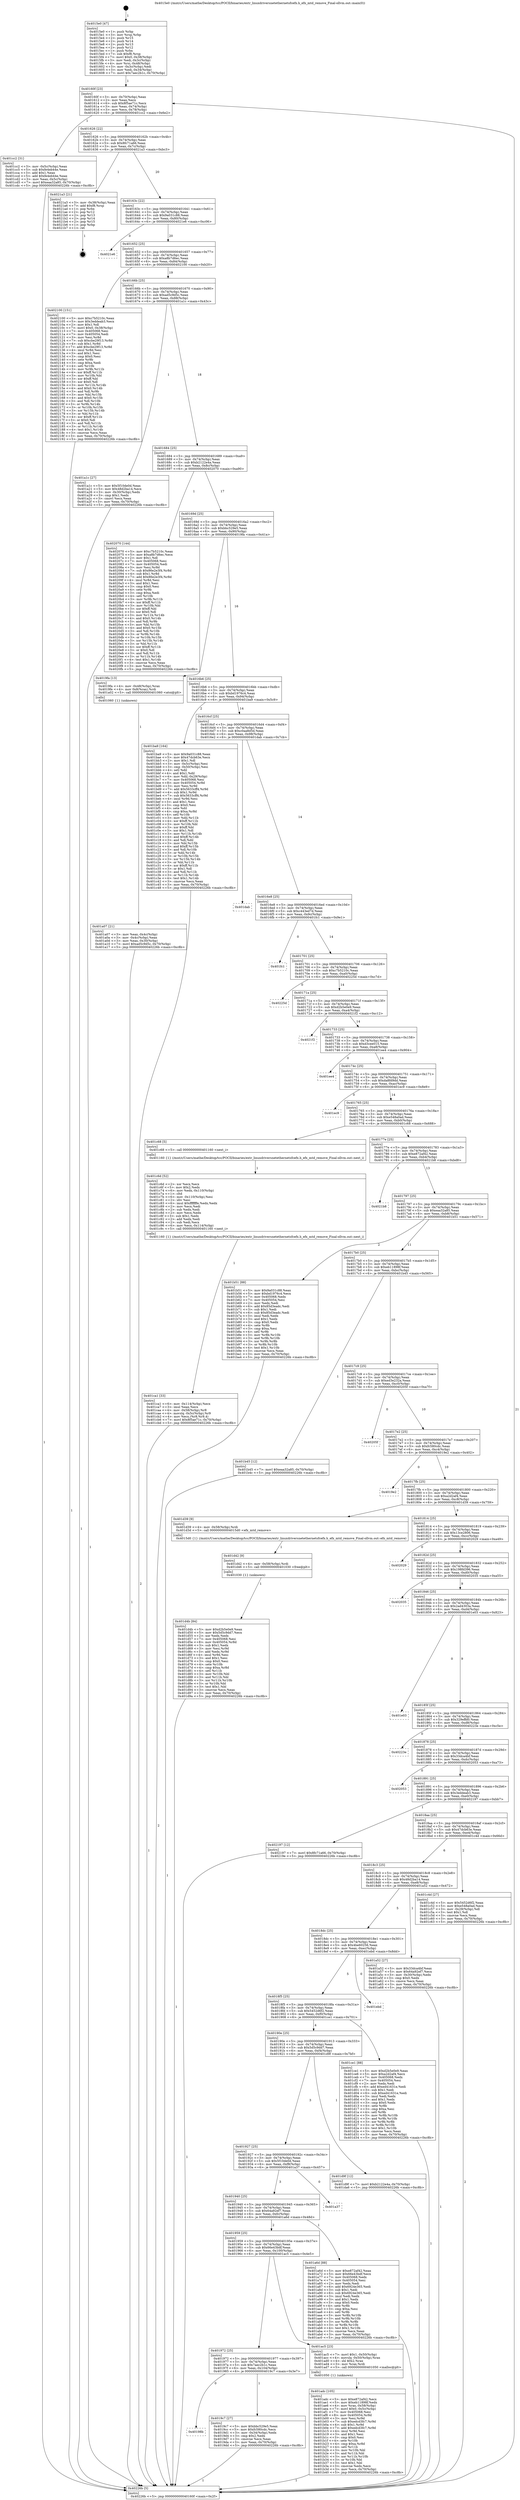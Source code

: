 digraph "0x4015e0" {
  label = "0x4015e0 (/mnt/c/Users/mathe/Desktop/tcc/POCII/binaries/extr_linuxdriversnetethernetsfcefx.h_efx_mtd_remove_Final-ollvm.out::main(0))"
  labelloc = "t"
  node[shape=record]

  Entry [label="",width=0.3,height=0.3,shape=circle,fillcolor=black,style=filled]
  "0x40160f" [label="{
     0x40160f [23]\l
     | [instrs]\l
     &nbsp;&nbsp;0x40160f \<+3\>: mov -0x70(%rbp),%eax\l
     &nbsp;&nbsp;0x401612 \<+2\>: mov %eax,%ecx\l
     &nbsp;&nbsp;0x401614 \<+6\>: sub $0x8f5ae71c,%ecx\l
     &nbsp;&nbsp;0x40161a \<+3\>: mov %eax,-0x74(%rbp)\l
     &nbsp;&nbsp;0x40161d \<+3\>: mov %ecx,-0x78(%rbp)\l
     &nbsp;&nbsp;0x401620 \<+6\>: je 0000000000401cc2 \<main+0x6e2\>\l
  }"]
  "0x401cc2" [label="{
     0x401cc2 [31]\l
     | [instrs]\l
     &nbsp;&nbsp;0x401cc2 \<+3\>: mov -0x5c(%rbp),%eax\l
     &nbsp;&nbsp;0x401cc5 \<+5\>: sub $0xfe4eb44e,%eax\l
     &nbsp;&nbsp;0x401cca \<+3\>: add $0x1,%eax\l
     &nbsp;&nbsp;0x401ccd \<+5\>: add $0xfe4eb44e,%eax\l
     &nbsp;&nbsp;0x401cd2 \<+3\>: mov %eax,-0x5c(%rbp)\l
     &nbsp;&nbsp;0x401cd5 \<+7\>: movl $0xeaa32a85,-0x70(%rbp)\l
     &nbsp;&nbsp;0x401cdc \<+5\>: jmp 000000000040226b \<main+0xc8b\>\l
  }"]
  "0x401626" [label="{
     0x401626 [22]\l
     | [instrs]\l
     &nbsp;&nbsp;0x401626 \<+5\>: jmp 000000000040162b \<main+0x4b\>\l
     &nbsp;&nbsp;0x40162b \<+3\>: mov -0x74(%rbp),%eax\l
     &nbsp;&nbsp;0x40162e \<+5\>: sub $0x8fc71a66,%eax\l
     &nbsp;&nbsp;0x401633 \<+3\>: mov %eax,-0x7c(%rbp)\l
     &nbsp;&nbsp;0x401636 \<+6\>: je 00000000004021a3 \<main+0xbc3\>\l
  }"]
  Exit [label="",width=0.3,height=0.3,shape=circle,fillcolor=black,style=filled,peripheries=2]
  "0x4021a3" [label="{
     0x4021a3 [21]\l
     | [instrs]\l
     &nbsp;&nbsp;0x4021a3 \<+3\>: mov -0x38(%rbp),%eax\l
     &nbsp;&nbsp;0x4021a6 \<+7\>: add $0xf8,%rsp\l
     &nbsp;&nbsp;0x4021ad \<+1\>: pop %rbx\l
     &nbsp;&nbsp;0x4021ae \<+2\>: pop %r12\l
     &nbsp;&nbsp;0x4021b0 \<+2\>: pop %r13\l
     &nbsp;&nbsp;0x4021b2 \<+2\>: pop %r14\l
     &nbsp;&nbsp;0x4021b4 \<+2\>: pop %r15\l
     &nbsp;&nbsp;0x4021b6 \<+1\>: pop %rbp\l
     &nbsp;&nbsp;0x4021b7 \<+1\>: ret\l
  }"]
  "0x40163c" [label="{
     0x40163c [22]\l
     | [instrs]\l
     &nbsp;&nbsp;0x40163c \<+5\>: jmp 0000000000401641 \<main+0x61\>\l
     &nbsp;&nbsp;0x401641 \<+3\>: mov -0x74(%rbp),%eax\l
     &nbsp;&nbsp;0x401644 \<+5\>: sub $0x9a031c88,%eax\l
     &nbsp;&nbsp;0x401649 \<+3\>: mov %eax,-0x80(%rbp)\l
     &nbsp;&nbsp;0x40164c \<+6\>: je 00000000004021e6 \<main+0xc06\>\l
  }"]
  "0x401d4b" [label="{
     0x401d4b [84]\l
     | [instrs]\l
     &nbsp;&nbsp;0x401d4b \<+5\>: mov $0xd2b5e0e9,%eax\l
     &nbsp;&nbsp;0x401d50 \<+5\>: mov $0x5d5c9dd7,%ecx\l
     &nbsp;&nbsp;0x401d55 \<+2\>: xor %edx,%edx\l
     &nbsp;&nbsp;0x401d57 \<+7\>: mov 0x405068,%esi\l
     &nbsp;&nbsp;0x401d5e \<+8\>: mov 0x405054,%r8d\l
     &nbsp;&nbsp;0x401d66 \<+3\>: sub $0x1,%edx\l
     &nbsp;&nbsp;0x401d69 \<+3\>: mov %esi,%r9d\l
     &nbsp;&nbsp;0x401d6c \<+3\>: add %edx,%r9d\l
     &nbsp;&nbsp;0x401d6f \<+4\>: imul %r9d,%esi\l
     &nbsp;&nbsp;0x401d73 \<+3\>: and $0x1,%esi\l
     &nbsp;&nbsp;0x401d76 \<+3\>: cmp $0x0,%esi\l
     &nbsp;&nbsp;0x401d79 \<+4\>: sete %r10b\l
     &nbsp;&nbsp;0x401d7d \<+4\>: cmp $0xa,%r8d\l
     &nbsp;&nbsp;0x401d81 \<+4\>: setl %r11b\l
     &nbsp;&nbsp;0x401d85 \<+3\>: mov %r10b,%bl\l
     &nbsp;&nbsp;0x401d88 \<+3\>: and %r11b,%bl\l
     &nbsp;&nbsp;0x401d8b \<+3\>: xor %r11b,%r10b\l
     &nbsp;&nbsp;0x401d8e \<+3\>: or %r10b,%bl\l
     &nbsp;&nbsp;0x401d91 \<+3\>: test $0x1,%bl\l
     &nbsp;&nbsp;0x401d94 \<+3\>: cmovne %ecx,%eax\l
     &nbsp;&nbsp;0x401d97 \<+3\>: mov %eax,-0x70(%rbp)\l
     &nbsp;&nbsp;0x401d9a \<+5\>: jmp 000000000040226b \<main+0xc8b\>\l
  }"]
  "0x4021e6" [label="{
     0x4021e6\l
  }", style=dashed]
  "0x401652" [label="{
     0x401652 [25]\l
     | [instrs]\l
     &nbsp;&nbsp;0x401652 \<+5\>: jmp 0000000000401657 \<main+0x77\>\l
     &nbsp;&nbsp;0x401657 \<+3\>: mov -0x74(%rbp),%eax\l
     &nbsp;&nbsp;0x40165a \<+5\>: sub $0xa8b7d6ec,%eax\l
     &nbsp;&nbsp;0x40165f \<+6\>: mov %eax,-0x84(%rbp)\l
     &nbsp;&nbsp;0x401665 \<+6\>: je 0000000000402100 \<main+0xb20\>\l
  }"]
  "0x401d42" [label="{
     0x401d42 [9]\l
     | [instrs]\l
     &nbsp;&nbsp;0x401d42 \<+4\>: mov -0x58(%rbp),%rdi\l
     &nbsp;&nbsp;0x401d46 \<+5\>: call 0000000000401030 \<free@plt\>\l
     | [calls]\l
     &nbsp;&nbsp;0x401030 \{1\} (unknown)\l
  }"]
  "0x402100" [label="{
     0x402100 [151]\l
     | [instrs]\l
     &nbsp;&nbsp;0x402100 \<+5\>: mov $0xc7b5210c,%eax\l
     &nbsp;&nbsp;0x402105 \<+5\>: mov $0x3eddeab3,%ecx\l
     &nbsp;&nbsp;0x40210a \<+2\>: mov $0x1,%dl\l
     &nbsp;&nbsp;0x40210c \<+7\>: movl $0x0,-0x38(%rbp)\l
     &nbsp;&nbsp;0x402113 \<+7\>: mov 0x405068,%esi\l
     &nbsp;&nbsp;0x40211a \<+7\>: mov 0x405054,%edi\l
     &nbsp;&nbsp;0x402121 \<+3\>: mov %esi,%r8d\l
     &nbsp;&nbsp;0x402124 \<+7\>: sub $0xcbe29f13,%r8d\l
     &nbsp;&nbsp;0x40212b \<+4\>: sub $0x1,%r8d\l
     &nbsp;&nbsp;0x40212f \<+7\>: add $0xcbe29f13,%r8d\l
     &nbsp;&nbsp;0x402136 \<+4\>: imul %r8d,%esi\l
     &nbsp;&nbsp;0x40213a \<+3\>: and $0x1,%esi\l
     &nbsp;&nbsp;0x40213d \<+3\>: cmp $0x0,%esi\l
     &nbsp;&nbsp;0x402140 \<+4\>: sete %r9b\l
     &nbsp;&nbsp;0x402144 \<+3\>: cmp $0xa,%edi\l
     &nbsp;&nbsp;0x402147 \<+4\>: setl %r10b\l
     &nbsp;&nbsp;0x40214b \<+3\>: mov %r9b,%r11b\l
     &nbsp;&nbsp;0x40214e \<+4\>: xor $0xff,%r11b\l
     &nbsp;&nbsp;0x402152 \<+3\>: mov %r10b,%bl\l
     &nbsp;&nbsp;0x402155 \<+3\>: xor $0xff,%bl\l
     &nbsp;&nbsp;0x402158 \<+3\>: xor $0x0,%dl\l
     &nbsp;&nbsp;0x40215b \<+3\>: mov %r11b,%r14b\l
     &nbsp;&nbsp;0x40215e \<+4\>: and $0x0,%r14b\l
     &nbsp;&nbsp;0x402162 \<+3\>: and %dl,%r9b\l
     &nbsp;&nbsp;0x402165 \<+3\>: mov %bl,%r15b\l
     &nbsp;&nbsp;0x402168 \<+4\>: and $0x0,%r15b\l
     &nbsp;&nbsp;0x40216c \<+3\>: and %dl,%r10b\l
     &nbsp;&nbsp;0x40216f \<+3\>: or %r9b,%r14b\l
     &nbsp;&nbsp;0x402172 \<+3\>: or %r10b,%r15b\l
     &nbsp;&nbsp;0x402175 \<+3\>: xor %r15b,%r14b\l
     &nbsp;&nbsp;0x402178 \<+3\>: or %bl,%r11b\l
     &nbsp;&nbsp;0x40217b \<+4\>: xor $0xff,%r11b\l
     &nbsp;&nbsp;0x40217f \<+3\>: or $0x0,%dl\l
     &nbsp;&nbsp;0x402182 \<+3\>: and %dl,%r11b\l
     &nbsp;&nbsp;0x402185 \<+3\>: or %r11b,%r14b\l
     &nbsp;&nbsp;0x402188 \<+4\>: test $0x1,%r14b\l
     &nbsp;&nbsp;0x40218c \<+3\>: cmovne %ecx,%eax\l
     &nbsp;&nbsp;0x40218f \<+3\>: mov %eax,-0x70(%rbp)\l
     &nbsp;&nbsp;0x402192 \<+5\>: jmp 000000000040226b \<main+0xc8b\>\l
  }"]
  "0x40166b" [label="{
     0x40166b [25]\l
     | [instrs]\l
     &nbsp;&nbsp;0x40166b \<+5\>: jmp 0000000000401670 \<main+0x90\>\l
     &nbsp;&nbsp;0x401670 \<+3\>: mov -0x74(%rbp),%eax\l
     &nbsp;&nbsp;0x401673 \<+5\>: sub $0xad5c9d5c,%eax\l
     &nbsp;&nbsp;0x401678 \<+6\>: mov %eax,-0x88(%rbp)\l
     &nbsp;&nbsp;0x40167e \<+6\>: je 0000000000401a1c \<main+0x43c\>\l
  }"]
  "0x401ca1" [label="{
     0x401ca1 [33]\l
     | [instrs]\l
     &nbsp;&nbsp;0x401ca1 \<+6\>: mov -0x114(%rbp),%ecx\l
     &nbsp;&nbsp;0x401ca7 \<+3\>: imul %eax,%ecx\l
     &nbsp;&nbsp;0x401caa \<+4\>: mov -0x58(%rbp),%r8\l
     &nbsp;&nbsp;0x401cae \<+4\>: movslq -0x5c(%rbp),%r9\l
     &nbsp;&nbsp;0x401cb2 \<+4\>: mov %ecx,(%r8,%r9,4)\l
     &nbsp;&nbsp;0x401cb6 \<+7\>: movl $0x8f5ae71c,-0x70(%rbp)\l
     &nbsp;&nbsp;0x401cbd \<+5\>: jmp 000000000040226b \<main+0xc8b\>\l
  }"]
  "0x401a1c" [label="{
     0x401a1c [27]\l
     | [instrs]\l
     &nbsp;&nbsp;0x401a1c \<+5\>: mov $0x5f10de0d,%eax\l
     &nbsp;&nbsp;0x401a21 \<+5\>: mov $0x48d2ba14,%ecx\l
     &nbsp;&nbsp;0x401a26 \<+3\>: mov -0x30(%rbp),%edx\l
     &nbsp;&nbsp;0x401a29 \<+3\>: cmp $0x1,%edx\l
     &nbsp;&nbsp;0x401a2c \<+3\>: cmovl %ecx,%eax\l
     &nbsp;&nbsp;0x401a2f \<+3\>: mov %eax,-0x70(%rbp)\l
     &nbsp;&nbsp;0x401a32 \<+5\>: jmp 000000000040226b \<main+0xc8b\>\l
  }"]
  "0x401684" [label="{
     0x401684 [25]\l
     | [instrs]\l
     &nbsp;&nbsp;0x401684 \<+5\>: jmp 0000000000401689 \<main+0xa9\>\l
     &nbsp;&nbsp;0x401689 \<+3\>: mov -0x74(%rbp),%eax\l
     &nbsp;&nbsp;0x40168c \<+5\>: sub $0xb2122e4a,%eax\l
     &nbsp;&nbsp;0x401691 \<+6\>: mov %eax,-0x8c(%rbp)\l
     &nbsp;&nbsp;0x401697 \<+6\>: je 0000000000402070 \<main+0xa90\>\l
  }"]
  "0x401c6d" [label="{
     0x401c6d [52]\l
     | [instrs]\l
     &nbsp;&nbsp;0x401c6d \<+2\>: xor %ecx,%ecx\l
     &nbsp;&nbsp;0x401c6f \<+5\>: mov $0x2,%edx\l
     &nbsp;&nbsp;0x401c74 \<+6\>: mov %edx,-0x110(%rbp)\l
     &nbsp;&nbsp;0x401c7a \<+1\>: cltd\l
     &nbsp;&nbsp;0x401c7b \<+6\>: mov -0x110(%rbp),%esi\l
     &nbsp;&nbsp;0x401c81 \<+2\>: idiv %esi\l
     &nbsp;&nbsp;0x401c83 \<+6\>: imul $0xfffffffe,%edx,%edx\l
     &nbsp;&nbsp;0x401c89 \<+2\>: mov %ecx,%edi\l
     &nbsp;&nbsp;0x401c8b \<+2\>: sub %edx,%edi\l
     &nbsp;&nbsp;0x401c8d \<+2\>: mov %ecx,%edx\l
     &nbsp;&nbsp;0x401c8f \<+3\>: sub $0x1,%edx\l
     &nbsp;&nbsp;0x401c92 \<+2\>: add %edx,%edi\l
     &nbsp;&nbsp;0x401c94 \<+2\>: sub %edi,%ecx\l
     &nbsp;&nbsp;0x401c96 \<+6\>: mov %ecx,-0x114(%rbp)\l
     &nbsp;&nbsp;0x401c9c \<+5\>: call 0000000000401160 \<next_i\>\l
     | [calls]\l
     &nbsp;&nbsp;0x401160 \{1\} (/mnt/c/Users/mathe/Desktop/tcc/POCII/binaries/extr_linuxdriversnetethernetsfcefx.h_efx_mtd_remove_Final-ollvm.out::next_i)\l
  }"]
  "0x402070" [label="{
     0x402070 [144]\l
     | [instrs]\l
     &nbsp;&nbsp;0x402070 \<+5\>: mov $0xc7b5210c,%eax\l
     &nbsp;&nbsp;0x402075 \<+5\>: mov $0xa8b7d6ec,%ecx\l
     &nbsp;&nbsp;0x40207a \<+2\>: mov $0x1,%dl\l
     &nbsp;&nbsp;0x40207c \<+7\>: mov 0x405068,%esi\l
     &nbsp;&nbsp;0x402083 \<+7\>: mov 0x405054,%edi\l
     &nbsp;&nbsp;0x40208a \<+3\>: mov %esi,%r8d\l
     &nbsp;&nbsp;0x40208d \<+7\>: sub $0x86e2e3f4,%r8d\l
     &nbsp;&nbsp;0x402094 \<+4\>: sub $0x1,%r8d\l
     &nbsp;&nbsp;0x402098 \<+7\>: add $0x86e2e3f4,%r8d\l
     &nbsp;&nbsp;0x40209f \<+4\>: imul %r8d,%esi\l
     &nbsp;&nbsp;0x4020a3 \<+3\>: and $0x1,%esi\l
     &nbsp;&nbsp;0x4020a6 \<+3\>: cmp $0x0,%esi\l
     &nbsp;&nbsp;0x4020a9 \<+4\>: sete %r9b\l
     &nbsp;&nbsp;0x4020ad \<+3\>: cmp $0xa,%edi\l
     &nbsp;&nbsp;0x4020b0 \<+4\>: setl %r10b\l
     &nbsp;&nbsp;0x4020b4 \<+3\>: mov %r9b,%r11b\l
     &nbsp;&nbsp;0x4020b7 \<+4\>: xor $0xff,%r11b\l
     &nbsp;&nbsp;0x4020bb \<+3\>: mov %r10b,%bl\l
     &nbsp;&nbsp;0x4020be \<+3\>: xor $0xff,%bl\l
     &nbsp;&nbsp;0x4020c1 \<+3\>: xor $0x0,%dl\l
     &nbsp;&nbsp;0x4020c4 \<+3\>: mov %r11b,%r14b\l
     &nbsp;&nbsp;0x4020c7 \<+4\>: and $0x0,%r14b\l
     &nbsp;&nbsp;0x4020cb \<+3\>: and %dl,%r9b\l
     &nbsp;&nbsp;0x4020ce \<+3\>: mov %bl,%r15b\l
     &nbsp;&nbsp;0x4020d1 \<+4\>: and $0x0,%r15b\l
     &nbsp;&nbsp;0x4020d5 \<+3\>: and %dl,%r10b\l
     &nbsp;&nbsp;0x4020d8 \<+3\>: or %r9b,%r14b\l
     &nbsp;&nbsp;0x4020db \<+3\>: or %r10b,%r15b\l
     &nbsp;&nbsp;0x4020de \<+3\>: xor %r15b,%r14b\l
     &nbsp;&nbsp;0x4020e1 \<+3\>: or %bl,%r11b\l
     &nbsp;&nbsp;0x4020e4 \<+4\>: xor $0xff,%r11b\l
     &nbsp;&nbsp;0x4020e8 \<+3\>: or $0x0,%dl\l
     &nbsp;&nbsp;0x4020eb \<+3\>: and %dl,%r11b\l
     &nbsp;&nbsp;0x4020ee \<+3\>: or %r11b,%r14b\l
     &nbsp;&nbsp;0x4020f1 \<+4\>: test $0x1,%r14b\l
     &nbsp;&nbsp;0x4020f5 \<+3\>: cmovne %ecx,%eax\l
     &nbsp;&nbsp;0x4020f8 \<+3\>: mov %eax,-0x70(%rbp)\l
     &nbsp;&nbsp;0x4020fb \<+5\>: jmp 000000000040226b \<main+0xc8b\>\l
  }"]
  "0x40169d" [label="{
     0x40169d [25]\l
     | [instrs]\l
     &nbsp;&nbsp;0x40169d \<+5\>: jmp 00000000004016a2 \<main+0xc2\>\l
     &nbsp;&nbsp;0x4016a2 \<+3\>: mov -0x74(%rbp),%eax\l
     &nbsp;&nbsp;0x4016a5 \<+5\>: sub $0xbbc529e5,%eax\l
     &nbsp;&nbsp;0x4016aa \<+6\>: mov %eax,-0x90(%rbp)\l
     &nbsp;&nbsp;0x4016b0 \<+6\>: je 00000000004019fa \<main+0x41a\>\l
  }"]
  "0x401adc" [label="{
     0x401adc [105]\l
     | [instrs]\l
     &nbsp;&nbsp;0x401adc \<+5\>: mov $0xe872af42,%ecx\l
     &nbsp;&nbsp;0x401ae1 \<+5\>: mov $0xeb11898f,%edx\l
     &nbsp;&nbsp;0x401ae6 \<+4\>: mov %rax,-0x58(%rbp)\l
     &nbsp;&nbsp;0x401aea \<+7\>: movl $0x0,-0x5c(%rbp)\l
     &nbsp;&nbsp;0x401af1 \<+7\>: mov 0x405068,%esi\l
     &nbsp;&nbsp;0x401af8 \<+8\>: mov 0x405054,%r8d\l
     &nbsp;&nbsp;0x401b00 \<+3\>: mov %esi,%r9d\l
     &nbsp;&nbsp;0x401b03 \<+7\>: sub $0xedcd3fc7,%r9d\l
     &nbsp;&nbsp;0x401b0a \<+4\>: sub $0x1,%r9d\l
     &nbsp;&nbsp;0x401b0e \<+7\>: add $0xedcd3fc7,%r9d\l
     &nbsp;&nbsp;0x401b15 \<+4\>: imul %r9d,%esi\l
     &nbsp;&nbsp;0x401b19 \<+3\>: and $0x1,%esi\l
     &nbsp;&nbsp;0x401b1c \<+3\>: cmp $0x0,%esi\l
     &nbsp;&nbsp;0x401b1f \<+4\>: sete %r10b\l
     &nbsp;&nbsp;0x401b23 \<+4\>: cmp $0xa,%r8d\l
     &nbsp;&nbsp;0x401b27 \<+4\>: setl %r11b\l
     &nbsp;&nbsp;0x401b2b \<+3\>: mov %r10b,%bl\l
     &nbsp;&nbsp;0x401b2e \<+3\>: and %r11b,%bl\l
     &nbsp;&nbsp;0x401b31 \<+3\>: xor %r11b,%r10b\l
     &nbsp;&nbsp;0x401b34 \<+3\>: or %r10b,%bl\l
     &nbsp;&nbsp;0x401b37 \<+3\>: test $0x1,%bl\l
     &nbsp;&nbsp;0x401b3a \<+3\>: cmovne %edx,%ecx\l
     &nbsp;&nbsp;0x401b3d \<+3\>: mov %ecx,-0x70(%rbp)\l
     &nbsp;&nbsp;0x401b40 \<+5\>: jmp 000000000040226b \<main+0xc8b\>\l
  }"]
  "0x4019fa" [label="{
     0x4019fa [13]\l
     | [instrs]\l
     &nbsp;&nbsp;0x4019fa \<+4\>: mov -0x48(%rbp),%rax\l
     &nbsp;&nbsp;0x4019fe \<+4\>: mov 0x8(%rax),%rdi\l
     &nbsp;&nbsp;0x401a02 \<+5\>: call 0000000000401060 \<atoi@plt\>\l
     | [calls]\l
     &nbsp;&nbsp;0x401060 \{1\} (unknown)\l
  }"]
  "0x4016b6" [label="{
     0x4016b6 [25]\l
     | [instrs]\l
     &nbsp;&nbsp;0x4016b6 \<+5\>: jmp 00000000004016bb \<main+0xdb\>\l
     &nbsp;&nbsp;0x4016bb \<+3\>: mov -0x74(%rbp),%eax\l
     &nbsp;&nbsp;0x4016be \<+5\>: sub $0xbd1976c4,%eax\l
     &nbsp;&nbsp;0x4016c3 \<+6\>: mov %eax,-0x94(%rbp)\l
     &nbsp;&nbsp;0x4016c9 \<+6\>: je 0000000000401ba9 \<main+0x5c9\>\l
  }"]
  "0x401a07" [label="{
     0x401a07 [21]\l
     | [instrs]\l
     &nbsp;&nbsp;0x401a07 \<+3\>: mov %eax,-0x4c(%rbp)\l
     &nbsp;&nbsp;0x401a0a \<+3\>: mov -0x4c(%rbp),%eax\l
     &nbsp;&nbsp;0x401a0d \<+3\>: mov %eax,-0x30(%rbp)\l
     &nbsp;&nbsp;0x401a10 \<+7\>: movl $0xad5c9d5c,-0x70(%rbp)\l
     &nbsp;&nbsp;0x401a17 \<+5\>: jmp 000000000040226b \<main+0xc8b\>\l
  }"]
  "0x401ba9" [label="{
     0x401ba9 [164]\l
     | [instrs]\l
     &nbsp;&nbsp;0x401ba9 \<+5\>: mov $0x9a031c88,%eax\l
     &nbsp;&nbsp;0x401bae \<+5\>: mov $0x47dcb63e,%ecx\l
     &nbsp;&nbsp;0x401bb3 \<+2\>: mov $0x1,%dl\l
     &nbsp;&nbsp;0x401bb5 \<+3\>: mov -0x5c(%rbp),%esi\l
     &nbsp;&nbsp;0x401bb8 \<+3\>: cmp -0x50(%rbp),%esi\l
     &nbsp;&nbsp;0x401bbb \<+4\>: setl %dil\l
     &nbsp;&nbsp;0x401bbf \<+4\>: and $0x1,%dil\l
     &nbsp;&nbsp;0x401bc3 \<+4\>: mov %dil,-0x29(%rbp)\l
     &nbsp;&nbsp;0x401bc7 \<+7\>: mov 0x405068,%esi\l
     &nbsp;&nbsp;0x401bce \<+8\>: mov 0x405054,%r8d\l
     &nbsp;&nbsp;0x401bd6 \<+3\>: mov %esi,%r9d\l
     &nbsp;&nbsp;0x401bd9 \<+7\>: add $0x5633cff4,%r9d\l
     &nbsp;&nbsp;0x401be0 \<+4\>: sub $0x1,%r9d\l
     &nbsp;&nbsp;0x401be4 \<+7\>: sub $0x5633cff4,%r9d\l
     &nbsp;&nbsp;0x401beb \<+4\>: imul %r9d,%esi\l
     &nbsp;&nbsp;0x401bef \<+3\>: and $0x1,%esi\l
     &nbsp;&nbsp;0x401bf2 \<+3\>: cmp $0x0,%esi\l
     &nbsp;&nbsp;0x401bf5 \<+4\>: sete %dil\l
     &nbsp;&nbsp;0x401bf9 \<+4\>: cmp $0xa,%r8d\l
     &nbsp;&nbsp;0x401bfd \<+4\>: setl %r10b\l
     &nbsp;&nbsp;0x401c01 \<+3\>: mov %dil,%r11b\l
     &nbsp;&nbsp;0x401c04 \<+4\>: xor $0xff,%r11b\l
     &nbsp;&nbsp;0x401c08 \<+3\>: mov %r10b,%bl\l
     &nbsp;&nbsp;0x401c0b \<+3\>: xor $0xff,%bl\l
     &nbsp;&nbsp;0x401c0e \<+3\>: xor $0x1,%dl\l
     &nbsp;&nbsp;0x401c11 \<+3\>: mov %r11b,%r14b\l
     &nbsp;&nbsp;0x401c14 \<+4\>: and $0xff,%r14b\l
     &nbsp;&nbsp;0x401c18 \<+3\>: and %dl,%dil\l
     &nbsp;&nbsp;0x401c1b \<+3\>: mov %bl,%r15b\l
     &nbsp;&nbsp;0x401c1e \<+4\>: and $0xff,%r15b\l
     &nbsp;&nbsp;0x401c22 \<+3\>: and %dl,%r10b\l
     &nbsp;&nbsp;0x401c25 \<+3\>: or %dil,%r14b\l
     &nbsp;&nbsp;0x401c28 \<+3\>: or %r10b,%r15b\l
     &nbsp;&nbsp;0x401c2b \<+3\>: xor %r15b,%r14b\l
     &nbsp;&nbsp;0x401c2e \<+3\>: or %bl,%r11b\l
     &nbsp;&nbsp;0x401c31 \<+4\>: xor $0xff,%r11b\l
     &nbsp;&nbsp;0x401c35 \<+3\>: or $0x1,%dl\l
     &nbsp;&nbsp;0x401c38 \<+3\>: and %dl,%r11b\l
     &nbsp;&nbsp;0x401c3b \<+3\>: or %r11b,%r14b\l
     &nbsp;&nbsp;0x401c3e \<+4\>: test $0x1,%r14b\l
     &nbsp;&nbsp;0x401c42 \<+3\>: cmovne %ecx,%eax\l
     &nbsp;&nbsp;0x401c45 \<+3\>: mov %eax,-0x70(%rbp)\l
     &nbsp;&nbsp;0x401c48 \<+5\>: jmp 000000000040226b \<main+0xc8b\>\l
  }"]
  "0x4016cf" [label="{
     0x4016cf [25]\l
     | [instrs]\l
     &nbsp;&nbsp;0x4016cf \<+5\>: jmp 00000000004016d4 \<main+0xf4\>\l
     &nbsp;&nbsp;0x4016d4 \<+3\>: mov -0x74(%rbp),%eax\l
     &nbsp;&nbsp;0x4016d7 \<+5\>: sub $0xc0aa8d5d,%eax\l
     &nbsp;&nbsp;0x4016dc \<+6\>: mov %eax,-0x98(%rbp)\l
     &nbsp;&nbsp;0x4016e2 \<+6\>: je 0000000000401dab \<main+0x7cb\>\l
  }"]
  "0x4015e0" [label="{
     0x4015e0 [47]\l
     | [instrs]\l
     &nbsp;&nbsp;0x4015e0 \<+1\>: push %rbp\l
     &nbsp;&nbsp;0x4015e1 \<+3\>: mov %rsp,%rbp\l
     &nbsp;&nbsp;0x4015e4 \<+2\>: push %r15\l
     &nbsp;&nbsp;0x4015e6 \<+2\>: push %r14\l
     &nbsp;&nbsp;0x4015e8 \<+2\>: push %r13\l
     &nbsp;&nbsp;0x4015ea \<+2\>: push %r12\l
     &nbsp;&nbsp;0x4015ec \<+1\>: push %rbx\l
     &nbsp;&nbsp;0x4015ed \<+7\>: sub $0xf8,%rsp\l
     &nbsp;&nbsp;0x4015f4 \<+7\>: movl $0x0,-0x38(%rbp)\l
     &nbsp;&nbsp;0x4015fb \<+3\>: mov %edi,-0x3c(%rbp)\l
     &nbsp;&nbsp;0x4015fe \<+4\>: mov %rsi,-0x48(%rbp)\l
     &nbsp;&nbsp;0x401602 \<+3\>: mov -0x3c(%rbp),%edi\l
     &nbsp;&nbsp;0x401605 \<+3\>: mov %edi,-0x34(%rbp)\l
     &nbsp;&nbsp;0x401608 \<+7\>: movl $0x7aec2b1c,-0x70(%rbp)\l
  }"]
  "0x401dab" [label="{
     0x401dab\l
  }", style=dashed]
  "0x4016e8" [label="{
     0x4016e8 [25]\l
     | [instrs]\l
     &nbsp;&nbsp;0x4016e8 \<+5\>: jmp 00000000004016ed \<main+0x10d\>\l
     &nbsp;&nbsp;0x4016ed \<+3\>: mov -0x74(%rbp),%eax\l
     &nbsp;&nbsp;0x4016f0 \<+5\>: sub $0xc443ed7d,%eax\l
     &nbsp;&nbsp;0x4016f5 \<+6\>: mov %eax,-0x9c(%rbp)\l
     &nbsp;&nbsp;0x4016fb \<+6\>: je 0000000000401fc1 \<main+0x9e1\>\l
  }"]
  "0x40226b" [label="{
     0x40226b [5]\l
     | [instrs]\l
     &nbsp;&nbsp;0x40226b \<+5\>: jmp 000000000040160f \<main+0x2f\>\l
  }"]
  "0x401fc1" [label="{
     0x401fc1\l
  }", style=dashed]
  "0x401701" [label="{
     0x401701 [25]\l
     | [instrs]\l
     &nbsp;&nbsp;0x401701 \<+5\>: jmp 0000000000401706 \<main+0x126\>\l
     &nbsp;&nbsp;0x401706 \<+3\>: mov -0x74(%rbp),%eax\l
     &nbsp;&nbsp;0x401709 \<+5\>: sub $0xc7b5210c,%eax\l
     &nbsp;&nbsp;0x40170e \<+6\>: mov %eax,-0xa0(%rbp)\l
     &nbsp;&nbsp;0x401714 \<+6\>: je 000000000040225d \<main+0xc7d\>\l
  }"]
  "0x40198b" [label="{
     0x40198b\l
  }", style=dashed]
  "0x40225d" [label="{
     0x40225d\l
  }", style=dashed]
  "0x40171a" [label="{
     0x40171a [25]\l
     | [instrs]\l
     &nbsp;&nbsp;0x40171a \<+5\>: jmp 000000000040171f \<main+0x13f\>\l
     &nbsp;&nbsp;0x40171f \<+3\>: mov -0x74(%rbp),%eax\l
     &nbsp;&nbsp;0x401722 \<+5\>: sub $0xd2b5e0e9,%eax\l
     &nbsp;&nbsp;0x401727 \<+6\>: mov %eax,-0xa4(%rbp)\l
     &nbsp;&nbsp;0x40172d \<+6\>: je 00000000004021f2 \<main+0xc12\>\l
  }"]
  "0x4019c7" [label="{
     0x4019c7 [27]\l
     | [instrs]\l
     &nbsp;&nbsp;0x4019c7 \<+5\>: mov $0xbbc529e5,%eax\l
     &nbsp;&nbsp;0x4019cc \<+5\>: mov $0xfc580cdc,%ecx\l
     &nbsp;&nbsp;0x4019d1 \<+3\>: mov -0x34(%rbp),%edx\l
     &nbsp;&nbsp;0x4019d4 \<+3\>: cmp $0x2,%edx\l
     &nbsp;&nbsp;0x4019d7 \<+3\>: cmovne %ecx,%eax\l
     &nbsp;&nbsp;0x4019da \<+3\>: mov %eax,-0x70(%rbp)\l
     &nbsp;&nbsp;0x4019dd \<+5\>: jmp 000000000040226b \<main+0xc8b\>\l
  }"]
  "0x4021f2" [label="{
     0x4021f2\l
  }", style=dashed]
  "0x401733" [label="{
     0x401733 [25]\l
     | [instrs]\l
     &nbsp;&nbsp;0x401733 \<+5\>: jmp 0000000000401738 \<main+0x158\>\l
     &nbsp;&nbsp;0x401738 \<+3\>: mov -0x74(%rbp),%eax\l
     &nbsp;&nbsp;0x40173b \<+5\>: sub $0xd3cee015,%eax\l
     &nbsp;&nbsp;0x401740 \<+6\>: mov %eax,-0xa8(%rbp)\l
     &nbsp;&nbsp;0x401746 \<+6\>: je 0000000000401ee4 \<main+0x904\>\l
  }"]
  "0x401972" [label="{
     0x401972 [25]\l
     | [instrs]\l
     &nbsp;&nbsp;0x401972 \<+5\>: jmp 0000000000401977 \<main+0x397\>\l
     &nbsp;&nbsp;0x401977 \<+3\>: mov -0x74(%rbp),%eax\l
     &nbsp;&nbsp;0x40197a \<+5\>: sub $0x7aec2b1c,%eax\l
     &nbsp;&nbsp;0x40197f \<+6\>: mov %eax,-0x104(%rbp)\l
     &nbsp;&nbsp;0x401985 \<+6\>: je 00000000004019c7 \<main+0x3e7\>\l
  }"]
  "0x401ee4" [label="{
     0x401ee4\l
  }", style=dashed]
  "0x40174c" [label="{
     0x40174c [25]\l
     | [instrs]\l
     &nbsp;&nbsp;0x40174c \<+5\>: jmp 0000000000401751 \<main+0x171\>\l
     &nbsp;&nbsp;0x401751 \<+3\>: mov -0x74(%rbp),%eax\l
     &nbsp;&nbsp;0x401754 \<+5\>: sub $0xda8fd9dd,%eax\l
     &nbsp;&nbsp;0x401759 \<+6\>: mov %eax,-0xac(%rbp)\l
     &nbsp;&nbsp;0x40175f \<+6\>: je 0000000000401ec9 \<main+0x8e9\>\l
  }"]
  "0x401ac5" [label="{
     0x401ac5 [23]\l
     | [instrs]\l
     &nbsp;&nbsp;0x401ac5 \<+7\>: movl $0x1,-0x50(%rbp)\l
     &nbsp;&nbsp;0x401acc \<+4\>: movslq -0x50(%rbp),%rax\l
     &nbsp;&nbsp;0x401ad0 \<+4\>: shl $0x2,%rax\l
     &nbsp;&nbsp;0x401ad4 \<+3\>: mov %rax,%rdi\l
     &nbsp;&nbsp;0x401ad7 \<+5\>: call 0000000000401050 \<malloc@plt\>\l
     | [calls]\l
     &nbsp;&nbsp;0x401050 \{1\} (unknown)\l
  }"]
  "0x401ec9" [label="{
     0x401ec9\l
  }", style=dashed]
  "0x401765" [label="{
     0x401765 [25]\l
     | [instrs]\l
     &nbsp;&nbsp;0x401765 \<+5\>: jmp 000000000040176a \<main+0x18a\>\l
     &nbsp;&nbsp;0x40176a \<+3\>: mov -0x74(%rbp),%eax\l
     &nbsp;&nbsp;0x40176d \<+5\>: sub $0xe548a0ad,%eax\l
     &nbsp;&nbsp;0x401772 \<+6\>: mov %eax,-0xb0(%rbp)\l
     &nbsp;&nbsp;0x401778 \<+6\>: je 0000000000401c68 \<main+0x688\>\l
  }"]
  "0x401959" [label="{
     0x401959 [25]\l
     | [instrs]\l
     &nbsp;&nbsp;0x401959 \<+5\>: jmp 000000000040195e \<main+0x37e\>\l
     &nbsp;&nbsp;0x40195e \<+3\>: mov -0x74(%rbp),%eax\l
     &nbsp;&nbsp;0x401961 \<+5\>: sub $0x66e43bdf,%eax\l
     &nbsp;&nbsp;0x401966 \<+6\>: mov %eax,-0x100(%rbp)\l
     &nbsp;&nbsp;0x40196c \<+6\>: je 0000000000401ac5 \<main+0x4e5\>\l
  }"]
  "0x401c68" [label="{
     0x401c68 [5]\l
     | [instrs]\l
     &nbsp;&nbsp;0x401c68 \<+5\>: call 0000000000401160 \<next_i\>\l
     | [calls]\l
     &nbsp;&nbsp;0x401160 \{1\} (/mnt/c/Users/mathe/Desktop/tcc/POCII/binaries/extr_linuxdriversnetethernetsfcefx.h_efx_mtd_remove_Final-ollvm.out::next_i)\l
  }"]
  "0x40177e" [label="{
     0x40177e [25]\l
     | [instrs]\l
     &nbsp;&nbsp;0x40177e \<+5\>: jmp 0000000000401783 \<main+0x1a3\>\l
     &nbsp;&nbsp;0x401783 \<+3\>: mov -0x74(%rbp),%eax\l
     &nbsp;&nbsp;0x401786 \<+5\>: sub $0xe872af42,%eax\l
     &nbsp;&nbsp;0x40178b \<+6\>: mov %eax,-0xb4(%rbp)\l
     &nbsp;&nbsp;0x401791 \<+6\>: je 00000000004021b8 \<main+0xbd8\>\l
  }"]
  "0x401a6d" [label="{
     0x401a6d [88]\l
     | [instrs]\l
     &nbsp;&nbsp;0x401a6d \<+5\>: mov $0xe872af42,%eax\l
     &nbsp;&nbsp;0x401a72 \<+5\>: mov $0x66e43bdf,%ecx\l
     &nbsp;&nbsp;0x401a77 \<+7\>: mov 0x405068,%edx\l
     &nbsp;&nbsp;0x401a7e \<+7\>: mov 0x405054,%esi\l
     &nbsp;&nbsp;0x401a85 \<+2\>: mov %edx,%edi\l
     &nbsp;&nbsp;0x401a87 \<+6\>: add $0x6924e365,%edi\l
     &nbsp;&nbsp;0x401a8d \<+3\>: sub $0x1,%edi\l
     &nbsp;&nbsp;0x401a90 \<+6\>: sub $0x6924e365,%edi\l
     &nbsp;&nbsp;0x401a96 \<+3\>: imul %edi,%edx\l
     &nbsp;&nbsp;0x401a99 \<+3\>: and $0x1,%edx\l
     &nbsp;&nbsp;0x401a9c \<+3\>: cmp $0x0,%edx\l
     &nbsp;&nbsp;0x401a9f \<+4\>: sete %r8b\l
     &nbsp;&nbsp;0x401aa3 \<+3\>: cmp $0xa,%esi\l
     &nbsp;&nbsp;0x401aa6 \<+4\>: setl %r9b\l
     &nbsp;&nbsp;0x401aaa \<+3\>: mov %r8b,%r10b\l
     &nbsp;&nbsp;0x401aad \<+3\>: and %r9b,%r10b\l
     &nbsp;&nbsp;0x401ab0 \<+3\>: xor %r9b,%r8b\l
     &nbsp;&nbsp;0x401ab3 \<+3\>: or %r8b,%r10b\l
     &nbsp;&nbsp;0x401ab6 \<+4\>: test $0x1,%r10b\l
     &nbsp;&nbsp;0x401aba \<+3\>: cmovne %ecx,%eax\l
     &nbsp;&nbsp;0x401abd \<+3\>: mov %eax,-0x70(%rbp)\l
     &nbsp;&nbsp;0x401ac0 \<+5\>: jmp 000000000040226b \<main+0xc8b\>\l
  }"]
  "0x4021b8" [label="{
     0x4021b8\l
  }", style=dashed]
  "0x401797" [label="{
     0x401797 [25]\l
     | [instrs]\l
     &nbsp;&nbsp;0x401797 \<+5\>: jmp 000000000040179c \<main+0x1bc\>\l
     &nbsp;&nbsp;0x40179c \<+3\>: mov -0x74(%rbp),%eax\l
     &nbsp;&nbsp;0x40179f \<+5\>: sub $0xeaa32a85,%eax\l
     &nbsp;&nbsp;0x4017a4 \<+6\>: mov %eax,-0xb8(%rbp)\l
     &nbsp;&nbsp;0x4017aa \<+6\>: je 0000000000401b51 \<main+0x571\>\l
  }"]
  "0x401940" [label="{
     0x401940 [25]\l
     | [instrs]\l
     &nbsp;&nbsp;0x401940 \<+5\>: jmp 0000000000401945 \<main+0x365\>\l
     &nbsp;&nbsp;0x401945 \<+3\>: mov -0x74(%rbp),%eax\l
     &nbsp;&nbsp;0x401948 \<+5\>: sub $0x64a92ef7,%eax\l
     &nbsp;&nbsp;0x40194d \<+6\>: mov %eax,-0xfc(%rbp)\l
     &nbsp;&nbsp;0x401953 \<+6\>: je 0000000000401a6d \<main+0x48d\>\l
  }"]
  "0x401b51" [label="{
     0x401b51 [88]\l
     | [instrs]\l
     &nbsp;&nbsp;0x401b51 \<+5\>: mov $0x9a031c88,%eax\l
     &nbsp;&nbsp;0x401b56 \<+5\>: mov $0xbd1976c4,%ecx\l
     &nbsp;&nbsp;0x401b5b \<+7\>: mov 0x405068,%edx\l
     &nbsp;&nbsp;0x401b62 \<+7\>: mov 0x405054,%esi\l
     &nbsp;&nbsp;0x401b69 \<+2\>: mov %edx,%edi\l
     &nbsp;&nbsp;0x401b6b \<+6\>: add $0x85d3eadc,%edi\l
     &nbsp;&nbsp;0x401b71 \<+3\>: sub $0x1,%edi\l
     &nbsp;&nbsp;0x401b74 \<+6\>: sub $0x85d3eadc,%edi\l
     &nbsp;&nbsp;0x401b7a \<+3\>: imul %edi,%edx\l
     &nbsp;&nbsp;0x401b7d \<+3\>: and $0x1,%edx\l
     &nbsp;&nbsp;0x401b80 \<+3\>: cmp $0x0,%edx\l
     &nbsp;&nbsp;0x401b83 \<+4\>: sete %r8b\l
     &nbsp;&nbsp;0x401b87 \<+3\>: cmp $0xa,%esi\l
     &nbsp;&nbsp;0x401b8a \<+4\>: setl %r9b\l
     &nbsp;&nbsp;0x401b8e \<+3\>: mov %r8b,%r10b\l
     &nbsp;&nbsp;0x401b91 \<+3\>: and %r9b,%r10b\l
     &nbsp;&nbsp;0x401b94 \<+3\>: xor %r9b,%r8b\l
     &nbsp;&nbsp;0x401b97 \<+3\>: or %r8b,%r10b\l
     &nbsp;&nbsp;0x401b9a \<+4\>: test $0x1,%r10b\l
     &nbsp;&nbsp;0x401b9e \<+3\>: cmovne %ecx,%eax\l
     &nbsp;&nbsp;0x401ba1 \<+3\>: mov %eax,-0x70(%rbp)\l
     &nbsp;&nbsp;0x401ba4 \<+5\>: jmp 000000000040226b \<main+0xc8b\>\l
  }"]
  "0x4017b0" [label="{
     0x4017b0 [25]\l
     | [instrs]\l
     &nbsp;&nbsp;0x4017b0 \<+5\>: jmp 00000000004017b5 \<main+0x1d5\>\l
     &nbsp;&nbsp;0x4017b5 \<+3\>: mov -0x74(%rbp),%eax\l
     &nbsp;&nbsp;0x4017b8 \<+5\>: sub $0xeb11898f,%eax\l
     &nbsp;&nbsp;0x4017bd \<+6\>: mov %eax,-0xbc(%rbp)\l
     &nbsp;&nbsp;0x4017c3 \<+6\>: je 0000000000401b45 \<main+0x565\>\l
  }"]
  "0x401a37" [label="{
     0x401a37\l
  }", style=dashed]
  "0x401b45" [label="{
     0x401b45 [12]\l
     | [instrs]\l
     &nbsp;&nbsp;0x401b45 \<+7\>: movl $0xeaa32a85,-0x70(%rbp)\l
     &nbsp;&nbsp;0x401b4c \<+5\>: jmp 000000000040226b \<main+0xc8b\>\l
  }"]
  "0x4017c9" [label="{
     0x4017c9 [25]\l
     | [instrs]\l
     &nbsp;&nbsp;0x4017c9 \<+5\>: jmp 00000000004017ce \<main+0x1ee\>\l
     &nbsp;&nbsp;0x4017ce \<+3\>: mov -0x74(%rbp),%eax\l
     &nbsp;&nbsp;0x4017d1 \<+5\>: sub $0xed3e232a,%eax\l
     &nbsp;&nbsp;0x4017d6 \<+6\>: mov %eax,-0xc0(%rbp)\l
     &nbsp;&nbsp;0x4017dc \<+6\>: je 000000000040205f \<main+0xa7f\>\l
  }"]
  "0x401927" [label="{
     0x401927 [25]\l
     | [instrs]\l
     &nbsp;&nbsp;0x401927 \<+5\>: jmp 000000000040192c \<main+0x34c\>\l
     &nbsp;&nbsp;0x40192c \<+3\>: mov -0x74(%rbp),%eax\l
     &nbsp;&nbsp;0x40192f \<+5\>: sub $0x5f10de0d,%eax\l
     &nbsp;&nbsp;0x401934 \<+6\>: mov %eax,-0xf8(%rbp)\l
     &nbsp;&nbsp;0x40193a \<+6\>: je 0000000000401a37 \<main+0x457\>\l
  }"]
  "0x40205f" [label="{
     0x40205f\l
  }", style=dashed]
  "0x4017e2" [label="{
     0x4017e2 [25]\l
     | [instrs]\l
     &nbsp;&nbsp;0x4017e2 \<+5\>: jmp 00000000004017e7 \<main+0x207\>\l
     &nbsp;&nbsp;0x4017e7 \<+3\>: mov -0x74(%rbp),%eax\l
     &nbsp;&nbsp;0x4017ea \<+5\>: sub $0xfc580cdc,%eax\l
     &nbsp;&nbsp;0x4017ef \<+6\>: mov %eax,-0xc4(%rbp)\l
     &nbsp;&nbsp;0x4017f5 \<+6\>: je 00000000004019e2 \<main+0x402\>\l
  }"]
  "0x401d9f" [label="{
     0x401d9f [12]\l
     | [instrs]\l
     &nbsp;&nbsp;0x401d9f \<+7\>: movl $0xb2122e4a,-0x70(%rbp)\l
     &nbsp;&nbsp;0x401da6 \<+5\>: jmp 000000000040226b \<main+0xc8b\>\l
  }"]
  "0x4019e2" [label="{
     0x4019e2\l
  }", style=dashed]
  "0x4017fb" [label="{
     0x4017fb [25]\l
     | [instrs]\l
     &nbsp;&nbsp;0x4017fb \<+5\>: jmp 0000000000401800 \<main+0x220\>\l
     &nbsp;&nbsp;0x401800 \<+3\>: mov -0x74(%rbp),%eax\l
     &nbsp;&nbsp;0x401803 \<+5\>: sub $0xa2d2af4,%eax\l
     &nbsp;&nbsp;0x401808 \<+6\>: mov %eax,-0xc8(%rbp)\l
     &nbsp;&nbsp;0x40180e \<+6\>: je 0000000000401d39 \<main+0x759\>\l
  }"]
  "0x40190e" [label="{
     0x40190e [25]\l
     | [instrs]\l
     &nbsp;&nbsp;0x40190e \<+5\>: jmp 0000000000401913 \<main+0x333\>\l
     &nbsp;&nbsp;0x401913 \<+3\>: mov -0x74(%rbp),%eax\l
     &nbsp;&nbsp;0x401916 \<+5\>: sub $0x5d5c9dd7,%eax\l
     &nbsp;&nbsp;0x40191b \<+6\>: mov %eax,-0xf4(%rbp)\l
     &nbsp;&nbsp;0x401921 \<+6\>: je 0000000000401d9f \<main+0x7bf\>\l
  }"]
  "0x401d39" [label="{
     0x401d39 [9]\l
     | [instrs]\l
     &nbsp;&nbsp;0x401d39 \<+4\>: mov -0x58(%rbp),%rdi\l
     &nbsp;&nbsp;0x401d3d \<+5\>: call 00000000004015d0 \<efx_mtd_remove\>\l
     | [calls]\l
     &nbsp;&nbsp;0x4015d0 \{1\} (/mnt/c/Users/mathe/Desktop/tcc/POCII/binaries/extr_linuxdriversnetethernetsfcefx.h_efx_mtd_remove_Final-ollvm.out::efx_mtd_remove)\l
  }"]
  "0x401814" [label="{
     0x401814 [25]\l
     | [instrs]\l
     &nbsp;&nbsp;0x401814 \<+5\>: jmp 0000000000401819 \<main+0x239\>\l
     &nbsp;&nbsp;0x401819 \<+3\>: mov -0x74(%rbp),%eax\l
     &nbsp;&nbsp;0x40181c \<+5\>: sub $0x13ce2806,%eax\l
     &nbsp;&nbsp;0x401821 \<+6\>: mov %eax,-0xcc(%rbp)\l
     &nbsp;&nbsp;0x401827 \<+6\>: je 0000000000402029 \<main+0xa49\>\l
  }"]
  "0x401ce1" [label="{
     0x401ce1 [88]\l
     | [instrs]\l
     &nbsp;&nbsp;0x401ce1 \<+5\>: mov $0xd2b5e0e9,%eax\l
     &nbsp;&nbsp;0x401ce6 \<+5\>: mov $0xa2d2af4,%ecx\l
     &nbsp;&nbsp;0x401ceb \<+7\>: mov 0x405068,%edx\l
     &nbsp;&nbsp;0x401cf2 \<+7\>: mov 0x405054,%esi\l
     &nbsp;&nbsp;0x401cf9 \<+2\>: mov %edx,%edi\l
     &nbsp;&nbsp;0x401cfb \<+6\>: add $0xed41631e,%edi\l
     &nbsp;&nbsp;0x401d01 \<+3\>: sub $0x1,%edi\l
     &nbsp;&nbsp;0x401d04 \<+6\>: sub $0xed41631e,%edi\l
     &nbsp;&nbsp;0x401d0a \<+3\>: imul %edi,%edx\l
     &nbsp;&nbsp;0x401d0d \<+3\>: and $0x1,%edx\l
     &nbsp;&nbsp;0x401d10 \<+3\>: cmp $0x0,%edx\l
     &nbsp;&nbsp;0x401d13 \<+4\>: sete %r8b\l
     &nbsp;&nbsp;0x401d17 \<+3\>: cmp $0xa,%esi\l
     &nbsp;&nbsp;0x401d1a \<+4\>: setl %r9b\l
     &nbsp;&nbsp;0x401d1e \<+3\>: mov %r8b,%r10b\l
     &nbsp;&nbsp;0x401d21 \<+3\>: and %r9b,%r10b\l
     &nbsp;&nbsp;0x401d24 \<+3\>: xor %r9b,%r8b\l
     &nbsp;&nbsp;0x401d27 \<+3\>: or %r8b,%r10b\l
     &nbsp;&nbsp;0x401d2a \<+4\>: test $0x1,%r10b\l
     &nbsp;&nbsp;0x401d2e \<+3\>: cmovne %ecx,%eax\l
     &nbsp;&nbsp;0x401d31 \<+3\>: mov %eax,-0x70(%rbp)\l
     &nbsp;&nbsp;0x401d34 \<+5\>: jmp 000000000040226b \<main+0xc8b\>\l
  }"]
  "0x402029" [label="{
     0x402029\l
  }", style=dashed]
  "0x40182d" [label="{
     0x40182d [25]\l
     | [instrs]\l
     &nbsp;&nbsp;0x40182d \<+5\>: jmp 0000000000401832 \<main+0x252\>\l
     &nbsp;&nbsp;0x401832 \<+3\>: mov -0x74(%rbp),%eax\l
     &nbsp;&nbsp;0x401835 \<+5\>: sub $0x198fd396,%eax\l
     &nbsp;&nbsp;0x40183a \<+6\>: mov %eax,-0xd0(%rbp)\l
     &nbsp;&nbsp;0x401840 \<+6\>: je 0000000000402035 \<main+0xa55\>\l
  }"]
  "0x4018f5" [label="{
     0x4018f5 [25]\l
     | [instrs]\l
     &nbsp;&nbsp;0x4018f5 \<+5\>: jmp 00000000004018fa \<main+0x31a\>\l
     &nbsp;&nbsp;0x4018fa \<+3\>: mov -0x74(%rbp),%eax\l
     &nbsp;&nbsp;0x4018fd \<+5\>: sub $0x5452d6f2,%eax\l
     &nbsp;&nbsp;0x401902 \<+6\>: mov %eax,-0xf0(%rbp)\l
     &nbsp;&nbsp;0x401908 \<+6\>: je 0000000000401ce1 \<main+0x701\>\l
  }"]
  "0x402035" [label="{
     0x402035\l
  }", style=dashed]
  "0x401846" [label="{
     0x401846 [25]\l
     | [instrs]\l
     &nbsp;&nbsp;0x401846 \<+5\>: jmp 000000000040184b \<main+0x26b\>\l
     &nbsp;&nbsp;0x40184b \<+3\>: mov -0x74(%rbp),%eax\l
     &nbsp;&nbsp;0x40184e \<+5\>: sub $0x2ad4303a,%eax\l
     &nbsp;&nbsp;0x401853 \<+6\>: mov %eax,-0xd4(%rbp)\l
     &nbsp;&nbsp;0x401859 \<+6\>: je 0000000000401e03 \<main+0x823\>\l
  }"]
  "0x401ebd" [label="{
     0x401ebd\l
  }", style=dashed]
  "0x401e03" [label="{
     0x401e03\l
  }", style=dashed]
  "0x40185f" [label="{
     0x40185f [25]\l
     | [instrs]\l
     &nbsp;&nbsp;0x40185f \<+5\>: jmp 0000000000401864 \<main+0x284\>\l
     &nbsp;&nbsp;0x401864 \<+3\>: mov -0x74(%rbp),%eax\l
     &nbsp;&nbsp;0x401867 \<+5\>: sub $0x329effd0,%eax\l
     &nbsp;&nbsp;0x40186c \<+6\>: mov %eax,-0xd8(%rbp)\l
     &nbsp;&nbsp;0x401872 \<+6\>: je 000000000040223e \<main+0xc5e\>\l
  }"]
  "0x4018dc" [label="{
     0x4018dc [25]\l
     | [instrs]\l
     &nbsp;&nbsp;0x4018dc \<+5\>: jmp 00000000004018e1 \<main+0x301\>\l
     &nbsp;&nbsp;0x4018e1 \<+3\>: mov -0x74(%rbp),%eax\l
     &nbsp;&nbsp;0x4018e4 \<+5\>: sub $0x4be60256,%eax\l
     &nbsp;&nbsp;0x4018e9 \<+6\>: mov %eax,-0xec(%rbp)\l
     &nbsp;&nbsp;0x4018ef \<+6\>: je 0000000000401ebd \<main+0x8dd\>\l
  }"]
  "0x40223e" [label="{
     0x40223e\l
  }", style=dashed]
  "0x401878" [label="{
     0x401878 [25]\l
     | [instrs]\l
     &nbsp;&nbsp;0x401878 \<+5\>: jmp 000000000040187d \<main+0x29d\>\l
     &nbsp;&nbsp;0x40187d \<+3\>: mov -0x74(%rbp),%eax\l
     &nbsp;&nbsp;0x401880 \<+5\>: sub $0x33dca4bf,%eax\l
     &nbsp;&nbsp;0x401885 \<+6\>: mov %eax,-0xdc(%rbp)\l
     &nbsp;&nbsp;0x40188b \<+6\>: je 0000000000402053 \<main+0xa73\>\l
  }"]
  "0x401a52" [label="{
     0x401a52 [27]\l
     | [instrs]\l
     &nbsp;&nbsp;0x401a52 \<+5\>: mov $0x33dca4bf,%eax\l
     &nbsp;&nbsp;0x401a57 \<+5\>: mov $0x64a92ef7,%ecx\l
     &nbsp;&nbsp;0x401a5c \<+3\>: mov -0x30(%rbp),%edx\l
     &nbsp;&nbsp;0x401a5f \<+3\>: cmp $0x0,%edx\l
     &nbsp;&nbsp;0x401a62 \<+3\>: cmove %ecx,%eax\l
     &nbsp;&nbsp;0x401a65 \<+3\>: mov %eax,-0x70(%rbp)\l
     &nbsp;&nbsp;0x401a68 \<+5\>: jmp 000000000040226b \<main+0xc8b\>\l
  }"]
  "0x402053" [label="{
     0x402053\l
  }", style=dashed]
  "0x401891" [label="{
     0x401891 [25]\l
     | [instrs]\l
     &nbsp;&nbsp;0x401891 \<+5\>: jmp 0000000000401896 \<main+0x2b6\>\l
     &nbsp;&nbsp;0x401896 \<+3\>: mov -0x74(%rbp),%eax\l
     &nbsp;&nbsp;0x401899 \<+5\>: sub $0x3eddeab3,%eax\l
     &nbsp;&nbsp;0x40189e \<+6\>: mov %eax,-0xe0(%rbp)\l
     &nbsp;&nbsp;0x4018a4 \<+6\>: je 0000000000402197 \<main+0xbb7\>\l
  }"]
  "0x4018c3" [label="{
     0x4018c3 [25]\l
     | [instrs]\l
     &nbsp;&nbsp;0x4018c3 \<+5\>: jmp 00000000004018c8 \<main+0x2e8\>\l
     &nbsp;&nbsp;0x4018c8 \<+3\>: mov -0x74(%rbp),%eax\l
     &nbsp;&nbsp;0x4018cb \<+5\>: sub $0x48d2ba14,%eax\l
     &nbsp;&nbsp;0x4018d0 \<+6\>: mov %eax,-0xe8(%rbp)\l
     &nbsp;&nbsp;0x4018d6 \<+6\>: je 0000000000401a52 \<main+0x472\>\l
  }"]
  "0x402197" [label="{
     0x402197 [12]\l
     | [instrs]\l
     &nbsp;&nbsp;0x402197 \<+7\>: movl $0x8fc71a66,-0x70(%rbp)\l
     &nbsp;&nbsp;0x40219e \<+5\>: jmp 000000000040226b \<main+0xc8b\>\l
  }"]
  "0x4018aa" [label="{
     0x4018aa [25]\l
     | [instrs]\l
     &nbsp;&nbsp;0x4018aa \<+5\>: jmp 00000000004018af \<main+0x2cf\>\l
     &nbsp;&nbsp;0x4018af \<+3\>: mov -0x74(%rbp),%eax\l
     &nbsp;&nbsp;0x4018b2 \<+5\>: sub $0x47dcb63e,%eax\l
     &nbsp;&nbsp;0x4018b7 \<+6\>: mov %eax,-0xe4(%rbp)\l
     &nbsp;&nbsp;0x4018bd \<+6\>: je 0000000000401c4d \<main+0x66d\>\l
  }"]
  "0x401c4d" [label="{
     0x401c4d [27]\l
     | [instrs]\l
     &nbsp;&nbsp;0x401c4d \<+5\>: mov $0x5452d6f2,%eax\l
     &nbsp;&nbsp;0x401c52 \<+5\>: mov $0xe548a0ad,%ecx\l
     &nbsp;&nbsp;0x401c57 \<+3\>: mov -0x29(%rbp),%dl\l
     &nbsp;&nbsp;0x401c5a \<+3\>: test $0x1,%dl\l
     &nbsp;&nbsp;0x401c5d \<+3\>: cmovne %ecx,%eax\l
     &nbsp;&nbsp;0x401c60 \<+3\>: mov %eax,-0x70(%rbp)\l
     &nbsp;&nbsp;0x401c63 \<+5\>: jmp 000000000040226b \<main+0xc8b\>\l
  }"]
  Entry -> "0x4015e0" [label=" 1"]
  "0x40160f" -> "0x401cc2" [label=" 1"]
  "0x40160f" -> "0x401626" [label=" 21"]
  "0x4021a3" -> Exit [label=" 1"]
  "0x401626" -> "0x4021a3" [label=" 1"]
  "0x401626" -> "0x40163c" [label=" 20"]
  "0x402197" -> "0x40226b" [label=" 1"]
  "0x40163c" -> "0x4021e6" [label=" 0"]
  "0x40163c" -> "0x401652" [label=" 20"]
  "0x402100" -> "0x40226b" [label=" 1"]
  "0x401652" -> "0x402100" [label=" 1"]
  "0x401652" -> "0x40166b" [label=" 19"]
  "0x402070" -> "0x40226b" [label=" 1"]
  "0x40166b" -> "0x401a1c" [label=" 1"]
  "0x40166b" -> "0x401684" [label=" 18"]
  "0x401d9f" -> "0x40226b" [label=" 1"]
  "0x401684" -> "0x402070" [label=" 1"]
  "0x401684" -> "0x40169d" [label=" 17"]
  "0x401d4b" -> "0x40226b" [label=" 1"]
  "0x40169d" -> "0x4019fa" [label=" 1"]
  "0x40169d" -> "0x4016b6" [label=" 16"]
  "0x401d42" -> "0x401d4b" [label=" 1"]
  "0x4016b6" -> "0x401ba9" [label=" 2"]
  "0x4016b6" -> "0x4016cf" [label=" 14"]
  "0x401d39" -> "0x401d42" [label=" 1"]
  "0x4016cf" -> "0x401dab" [label=" 0"]
  "0x4016cf" -> "0x4016e8" [label=" 14"]
  "0x401ce1" -> "0x40226b" [label=" 1"]
  "0x4016e8" -> "0x401fc1" [label=" 0"]
  "0x4016e8" -> "0x401701" [label=" 14"]
  "0x401cc2" -> "0x40226b" [label=" 1"]
  "0x401701" -> "0x40225d" [label=" 0"]
  "0x401701" -> "0x40171a" [label=" 14"]
  "0x401ca1" -> "0x40226b" [label=" 1"]
  "0x40171a" -> "0x4021f2" [label=" 0"]
  "0x40171a" -> "0x401733" [label=" 14"]
  "0x401c6d" -> "0x401ca1" [label=" 1"]
  "0x401733" -> "0x401ee4" [label=" 0"]
  "0x401733" -> "0x40174c" [label=" 14"]
  "0x401c4d" -> "0x40226b" [label=" 2"]
  "0x40174c" -> "0x401ec9" [label=" 0"]
  "0x40174c" -> "0x401765" [label=" 14"]
  "0x401ba9" -> "0x40226b" [label=" 2"]
  "0x401765" -> "0x401c68" [label=" 1"]
  "0x401765" -> "0x40177e" [label=" 13"]
  "0x401b45" -> "0x40226b" [label=" 1"]
  "0x40177e" -> "0x4021b8" [label=" 0"]
  "0x40177e" -> "0x401797" [label=" 13"]
  "0x401adc" -> "0x40226b" [label=" 1"]
  "0x401797" -> "0x401b51" [label=" 2"]
  "0x401797" -> "0x4017b0" [label=" 11"]
  "0x401a6d" -> "0x40226b" [label=" 1"]
  "0x4017b0" -> "0x401b45" [label=" 1"]
  "0x4017b0" -> "0x4017c9" [label=" 10"]
  "0x401a52" -> "0x40226b" [label=" 1"]
  "0x4017c9" -> "0x40205f" [label=" 0"]
  "0x4017c9" -> "0x4017e2" [label=" 10"]
  "0x401a07" -> "0x40226b" [label=" 1"]
  "0x4017e2" -> "0x4019e2" [label=" 0"]
  "0x4017e2" -> "0x4017fb" [label=" 10"]
  "0x4019fa" -> "0x401a07" [label=" 1"]
  "0x4017fb" -> "0x401d39" [label=" 1"]
  "0x4017fb" -> "0x401814" [label=" 9"]
  "0x4015e0" -> "0x40160f" [label=" 1"]
  "0x401814" -> "0x402029" [label=" 0"]
  "0x401814" -> "0x40182d" [label=" 9"]
  "0x4019c7" -> "0x40226b" [label=" 1"]
  "0x40182d" -> "0x402035" [label=" 0"]
  "0x40182d" -> "0x401846" [label=" 9"]
  "0x401972" -> "0x4019c7" [label=" 1"]
  "0x401846" -> "0x401e03" [label=" 0"]
  "0x401846" -> "0x40185f" [label=" 9"]
  "0x401c68" -> "0x401c6d" [label=" 1"]
  "0x40185f" -> "0x40223e" [label=" 0"]
  "0x40185f" -> "0x401878" [label=" 9"]
  "0x401959" -> "0x401ac5" [label=" 1"]
  "0x401878" -> "0x402053" [label=" 0"]
  "0x401878" -> "0x401891" [label=" 9"]
  "0x401b51" -> "0x40226b" [label=" 2"]
  "0x401891" -> "0x402197" [label=" 1"]
  "0x401891" -> "0x4018aa" [label=" 8"]
  "0x401940" -> "0x401a6d" [label=" 1"]
  "0x4018aa" -> "0x401c4d" [label=" 2"]
  "0x4018aa" -> "0x4018c3" [label=" 6"]
  "0x401940" -> "0x401959" [label=" 2"]
  "0x4018c3" -> "0x401a52" [label=" 1"]
  "0x4018c3" -> "0x4018dc" [label=" 5"]
  "0x401959" -> "0x401972" [label=" 1"]
  "0x4018dc" -> "0x401ebd" [label=" 0"]
  "0x4018dc" -> "0x4018f5" [label=" 5"]
  "0x401972" -> "0x40198b" [label=" 0"]
  "0x4018f5" -> "0x401ce1" [label=" 1"]
  "0x4018f5" -> "0x40190e" [label=" 4"]
  "0x40226b" -> "0x40160f" [label=" 21"]
  "0x40190e" -> "0x401d9f" [label=" 1"]
  "0x40190e" -> "0x401927" [label=" 3"]
  "0x401a1c" -> "0x40226b" [label=" 1"]
  "0x401927" -> "0x401a37" [label=" 0"]
  "0x401927" -> "0x401940" [label=" 3"]
  "0x401ac5" -> "0x401adc" [label=" 1"]
}
